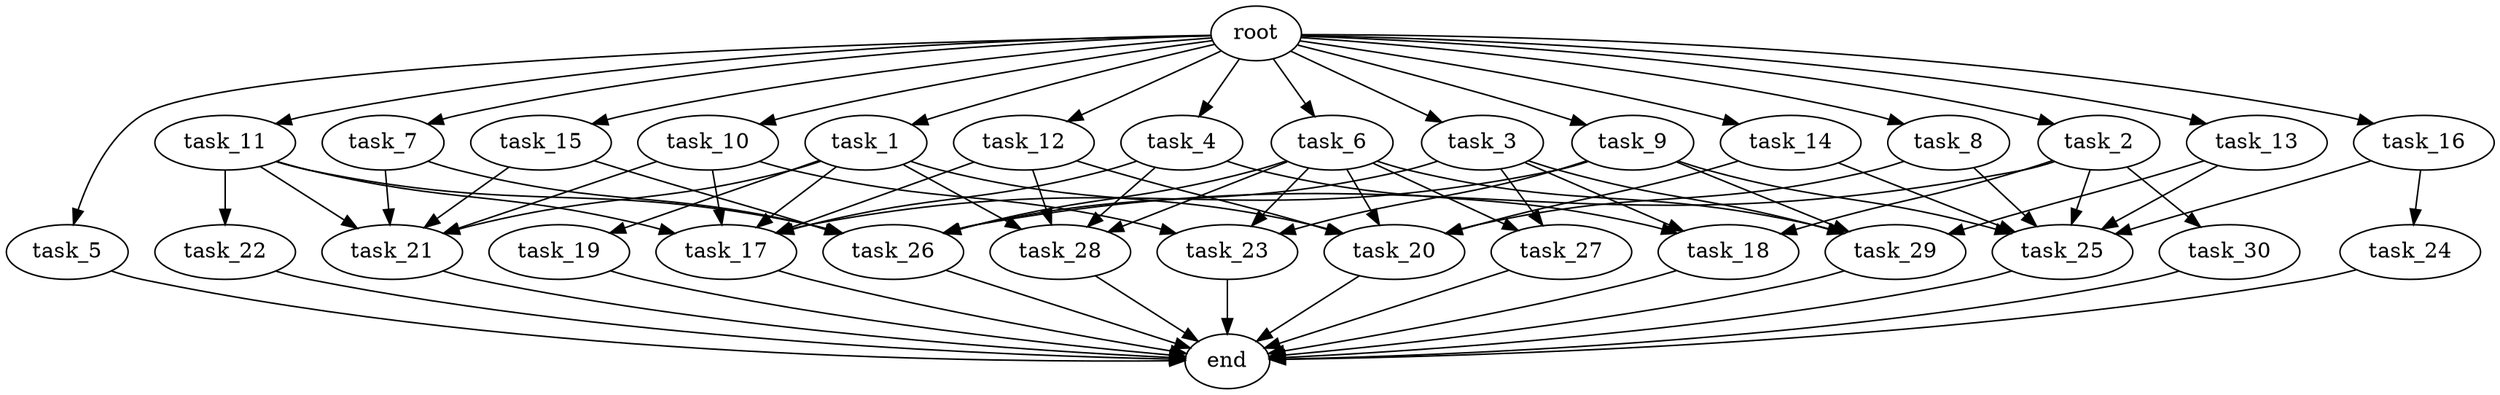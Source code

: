 digraph G {
  root [size="0.000000e+00"];
  task_1 [size="1.973800e+09"];
  task_2 [size="9.879308e+09"];
  task_3 [size="6.054973e+09"];
  task_4 [size="1.861463e+09"];
  task_5 [size="2.881347e+09"];
  task_6 [size="6.761917e+09"];
  task_7 [size="8.650217e+09"];
  task_8 [size="6.136022e+08"];
  task_9 [size="1.850094e+09"];
  task_10 [size="6.412760e+07"];
  task_11 [size="1.759333e+09"];
  task_12 [size="1.978007e+09"];
  task_13 [size="1.439784e+09"];
  task_14 [size="5.420442e+09"];
  task_15 [size="9.727264e+09"];
  task_16 [size="6.999970e+09"];
  task_17 [size="7.028978e+09"];
  task_18 [size="7.587218e+08"];
  task_19 [size="1.871293e+09"];
  task_20 [size="3.214733e+09"];
  task_21 [size="9.919812e+09"];
  task_22 [size="1.625073e+09"];
  task_23 [size="6.353334e+09"];
  task_24 [size="5.923490e+09"];
  task_25 [size="6.015938e+09"];
  task_26 [size="5.067038e+09"];
  task_27 [size="2.854745e+09"];
  task_28 [size="4.265807e+09"];
  task_29 [size="8.244861e+09"];
  task_30 [size="7.354696e+09"];
  end [size="0.000000e+00"];

  root -> task_1 [size="1.000000e-12"];
  root -> task_2 [size="1.000000e-12"];
  root -> task_3 [size="1.000000e-12"];
  root -> task_4 [size="1.000000e-12"];
  root -> task_5 [size="1.000000e-12"];
  root -> task_6 [size="1.000000e-12"];
  root -> task_7 [size="1.000000e-12"];
  root -> task_8 [size="1.000000e-12"];
  root -> task_9 [size="1.000000e-12"];
  root -> task_10 [size="1.000000e-12"];
  root -> task_11 [size="1.000000e-12"];
  root -> task_12 [size="1.000000e-12"];
  root -> task_13 [size="1.000000e-12"];
  root -> task_14 [size="1.000000e-12"];
  root -> task_15 [size="1.000000e-12"];
  root -> task_16 [size="1.000000e-12"];
  task_1 -> task_17 [size="1.171496e+08"];
  task_1 -> task_19 [size="1.871293e+08"];
  task_1 -> task_20 [size="6.429466e+07"];
  task_1 -> task_21 [size="1.983962e+08"];
  task_1 -> task_28 [size="1.066452e+08"];
  task_2 -> task_18 [size="2.529073e+07"];
  task_2 -> task_25 [size="1.002656e+08"];
  task_2 -> task_26 [size="8.445063e+07"];
  task_2 -> task_30 [size="7.354696e+08"];
  task_3 -> task_18 [size="2.529073e+07"];
  task_3 -> task_26 [size="8.445063e+07"];
  task_3 -> task_27 [size="1.427372e+08"];
  task_3 -> task_29 [size="2.061215e+08"];
  task_4 -> task_17 [size="1.171496e+08"];
  task_4 -> task_18 [size="2.529073e+07"];
  task_4 -> task_28 [size="1.066452e+08"];
  task_5 -> end [size="1.000000e-12"];
  task_6 -> task_20 [size="6.429466e+07"];
  task_6 -> task_23 [size="2.117778e+08"];
  task_6 -> task_26 [size="8.445063e+07"];
  task_6 -> task_27 [size="1.427372e+08"];
  task_6 -> task_28 [size="1.066452e+08"];
  task_6 -> task_29 [size="2.061215e+08"];
  task_7 -> task_21 [size="1.983962e+08"];
  task_7 -> task_26 [size="8.445063e+07"];
  task_8 -> task_20 [size="6.429466e+07"];
  task_8 -> task_25 [size="1.002656e+08"];
  task_9 -> task_17 [size="1.171496e+08"];
  task_9 -> task_23 [size="2.117778e+08"];
  task_9 -> task_25 [size="1.002656e+08"];
  task_9 -> task_29 [size="2.061215e+08"];
  task_10 -> task_17 [size="1.171496e+08"];
  task_10 -> task_21 [size="1.983962e+08"];
  task_10 -> task_23 [size="2.117778e+08"];
  task_11 -> task_17 [size="1.171496e+08"];
  task_11 -> task_21 [size="1.983962e+08"];
  task_11 -> task_22 [size="1.625073e+08"];
  task_11 -> task_26 [size="8.445063e+07"];
  task_12 -> task_17 [size="1.171496e+08"];
  task_12 -> task_20 [size="6.429466e+07"];
  task_12 -> task_28 [size="1.066452e+08"];
  task_13 -> task_25 [size="1.002656e+08"];
  task_13 -> task_29 [size="2.061215e+08"];
  task_14 -> task_20 [size="6.429466e+07"];
  task_14 -> task_25 [size="1.002656e+08"];
  task_15 -> task_21 [size="1.983962e+08"];
  task_15 -> task_26 [size="8.445063e+07"];
  task_16 -> task_24 [size="5.923490e+08"];
  task_16 -> task_25 [size="1.002656e+08"];
  task_17 -> end [size="1.000000e-12"];
  task_18 -> end [size="1.000000e-12"];
  task_19 -> end [size="1.000000e-12"];
  task_20 -> end [size="1.000000e-12"];
  task_21 -> end [size="1.000000e-12"];
  task_22 -> end [size="1.000000e-12"];
  task_23 -> end [size="1.000000e-12"];
  task_24 -> end [size="1.000000e-12"];
  task_25 -> end [size="1.000000e-12"];
  task_26 -> end [size="1.000000e-12"];
  task_27 -> end [size="1.000000e-12"];
  task_28 -> end [size="1.000000e-12"];
  task_29 -> end [size="1.000000e-12"];
  task_30 -> end [size="1.000000e-12"];
}
